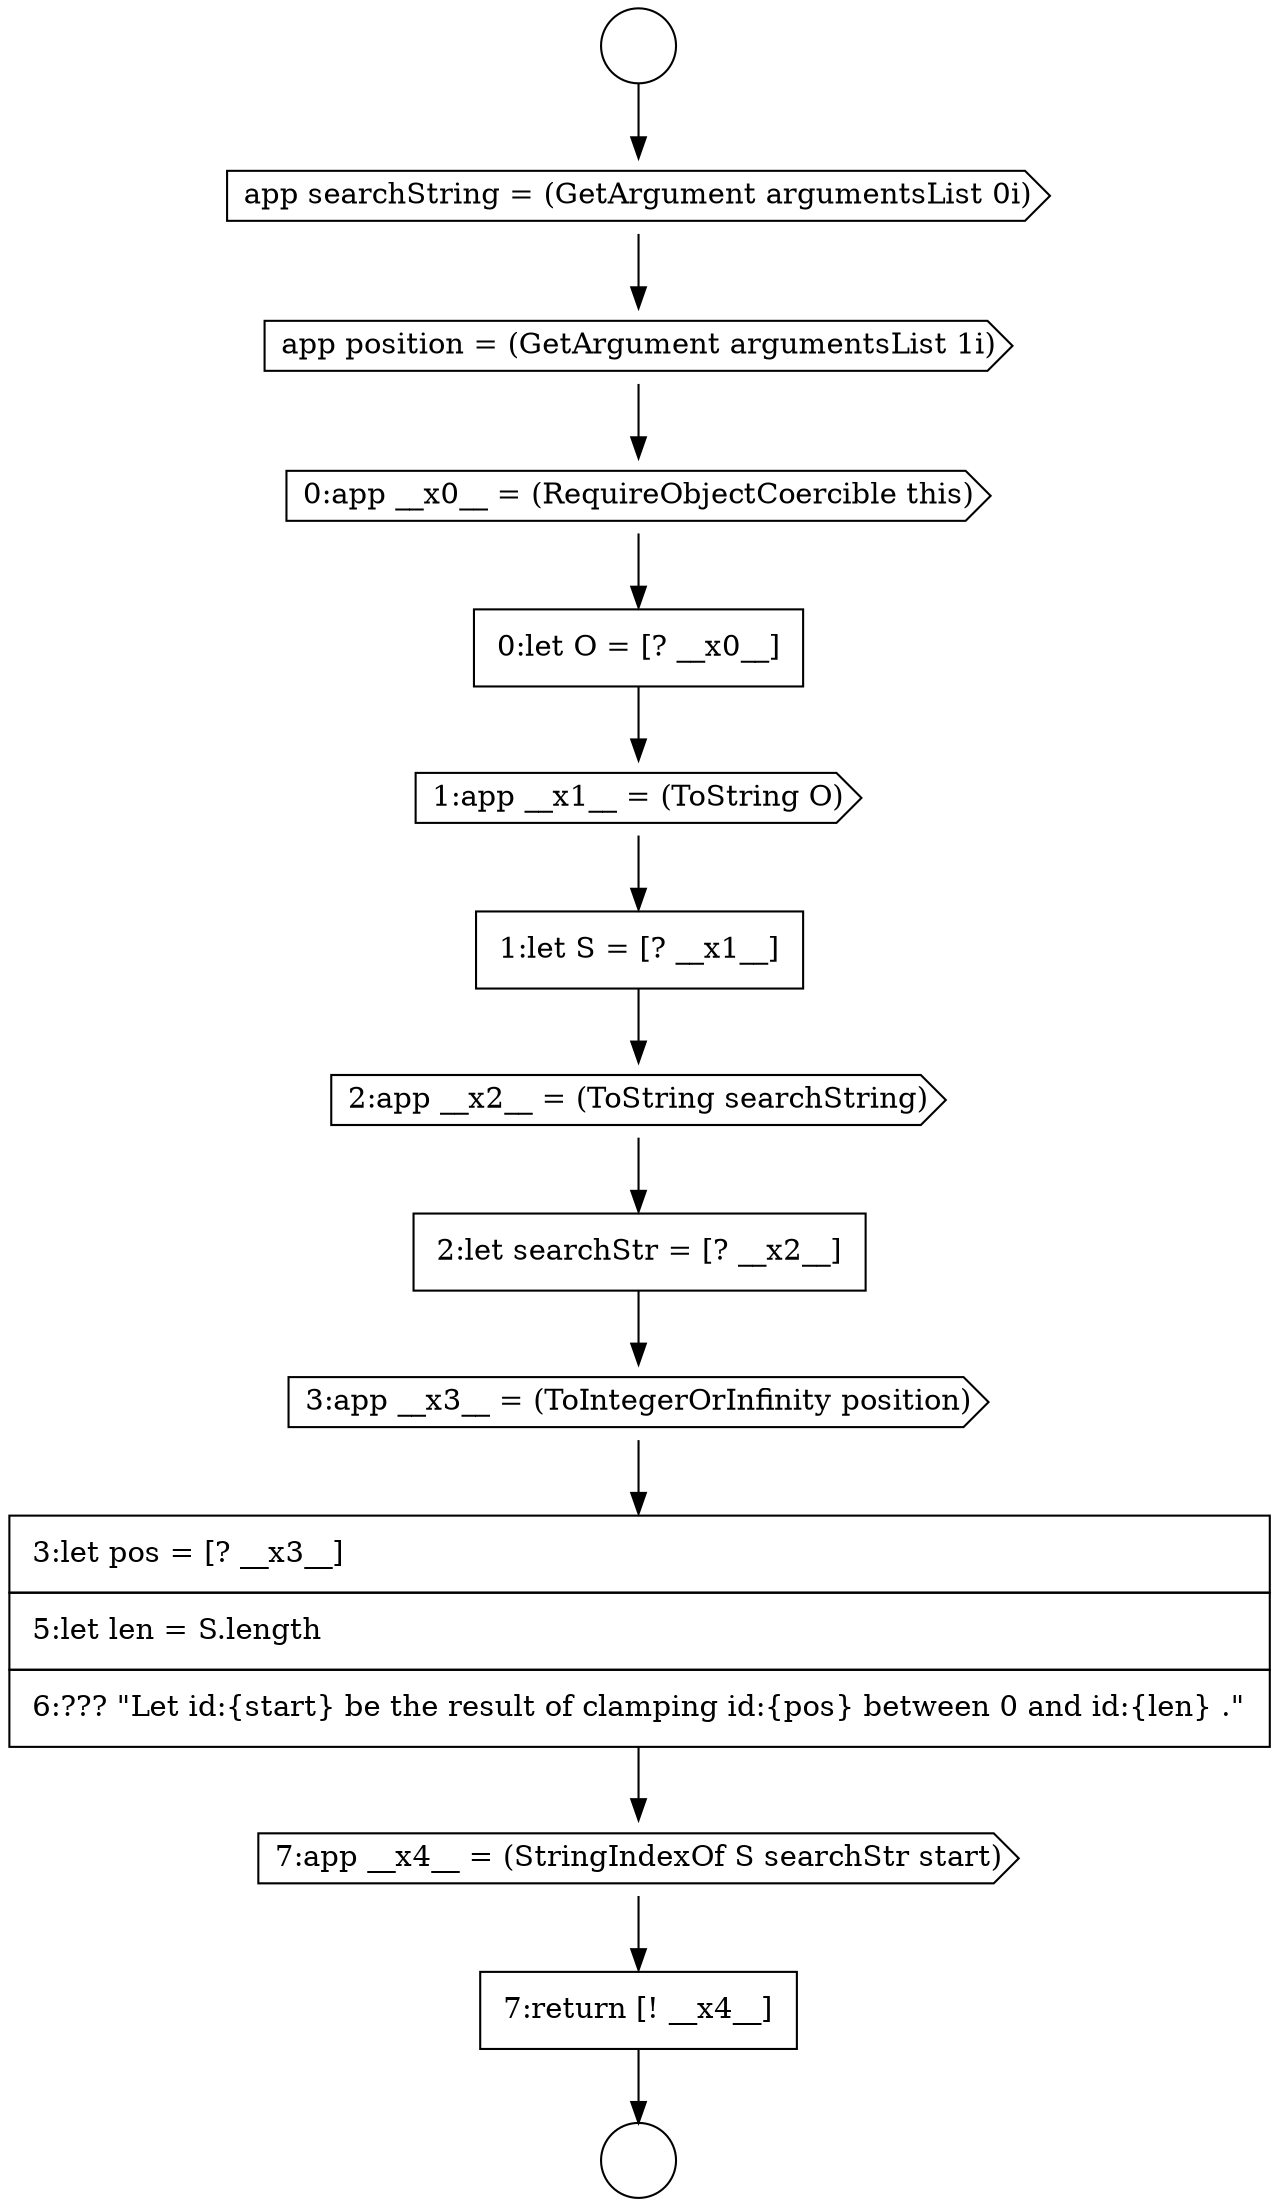 digraph {
  node13993 [shape=cds, label=<<font color="black">1:app __x1__ = (ToString O)</font>> color="black" fillcolor="white" style=filled]
  node13997 [shape=cds, label=<<font color="black">3:app __x3__ = (ToIntegerOrInfinity position)</font>> color="black" fillcolor="white" style=filled]
  node13992 [shape=none, margin=0, label=<<font color="black">
    <table border="0" cellborder="1" cellspacing="0" cellpadding="10">
      <tr><td align="left">0:let O = [? __x0__]</td></tr>
    </table>
  </font>> color="black" fillcolor="white" style=filled]
  node13987 [shape=circle label=" " color="black" fillcolor="white" style=filled]
  node14000 [shape=none, margin=0, label=<<font color="black">
    <table border="0" cellborder="1" cellspacing="0" cellpadding="10">
      <tr><td align="left">7:return [! __x4__]</td></tr>
    </table>
  </font>> color="black" fillcolor="white" style=filled]
  node13996 [shape=none, margin=0, label=<<font color="black">
    <table border="0" cellborder="1" cellspacing="0" cellpadding="10">
      <tr><td align="left">2:let searchStr = [? __x2__]</td></tr>
    </table>
  </font>> color="black" fillcolor="white" style=filled]
  node13999 [shape=cds, label=<<font color="black">7:app __x4__ = (StringIndexOf S searchStr start)</font>> color="black" fillcolor="white" style=filled]
  node13995 [shape=cds, label=<<font color="black">2:app __x2__ = (ToString searchString)</font>> color="black" fillcolor="white" style=filled]
  node13990 [shape=cds, label=<<font color="black">app position = (GetArgument argumentsList 1i)</font>> color="black" fillcolor="white" style=filled]
  node13994 [shape=none, margin=0, label=<<font color="black">
    <table border="0" cellborder="1" cellspacing="0" cellpadding="10">
      <tr><td align="left">1:let S = [? __x1__]</td></tr>
    </table>
  </font>> color="black" fillcolor="white" style=filled]
  node13998 [shape=none, margin=0, label=<<font color="black">
    <table border="0" cellborder="1" cellspacing="0" cellpadding="10">
      <tr><td align="left">3:let pos = [? __x3__]</td></tr>
      <tr><td align="left">5:let len = S.length</td></tr>
      <tr><td align="left">6:??? &quot;Let id:{start} be the result of clamping id:{pos} between 0 and id:{len} .&quot;</td></tr>
    </table>
  </font>> color="black" fillcolor="white" style=filled]
  node13991 [shape=cds, label=<<font color="black">0:app __x0__ = (RequireObjectCoercible this)</font>> color="black" fillcolor="white" style=filled]
  node13989 [shape=cds, label=<<font color="black">app searchString = (GetArgument argumentsList 0i)</font>> color="black" fillcolor="white" style=filled]
  node13988 [shape=circle label=" " color="black" fillcolor="white" style=filled]
  node13990 -> node13991 [ color="black"]
  node14000 -> node13988 [ color="black"]
  node13995 -> node13996 [ color="black"]
  node13997 -> node13998 [ color="black"]
  node13991 -> node13992 [ color="black"]
  node13993 -> node13994 [ color="black"]
  node13996 -> node13997 [ color="black"]
  node13994 -> node13995 [ color="black"]
  node13999 -> node14000 [ color="black"]
  node13987 -> node13989 [ color="black"]
  node13992 -> node13993 [ color="black"]
  node13998 -> node13999 [ color="black"]
  node13989 -> node13990 [ color="black"]
}
